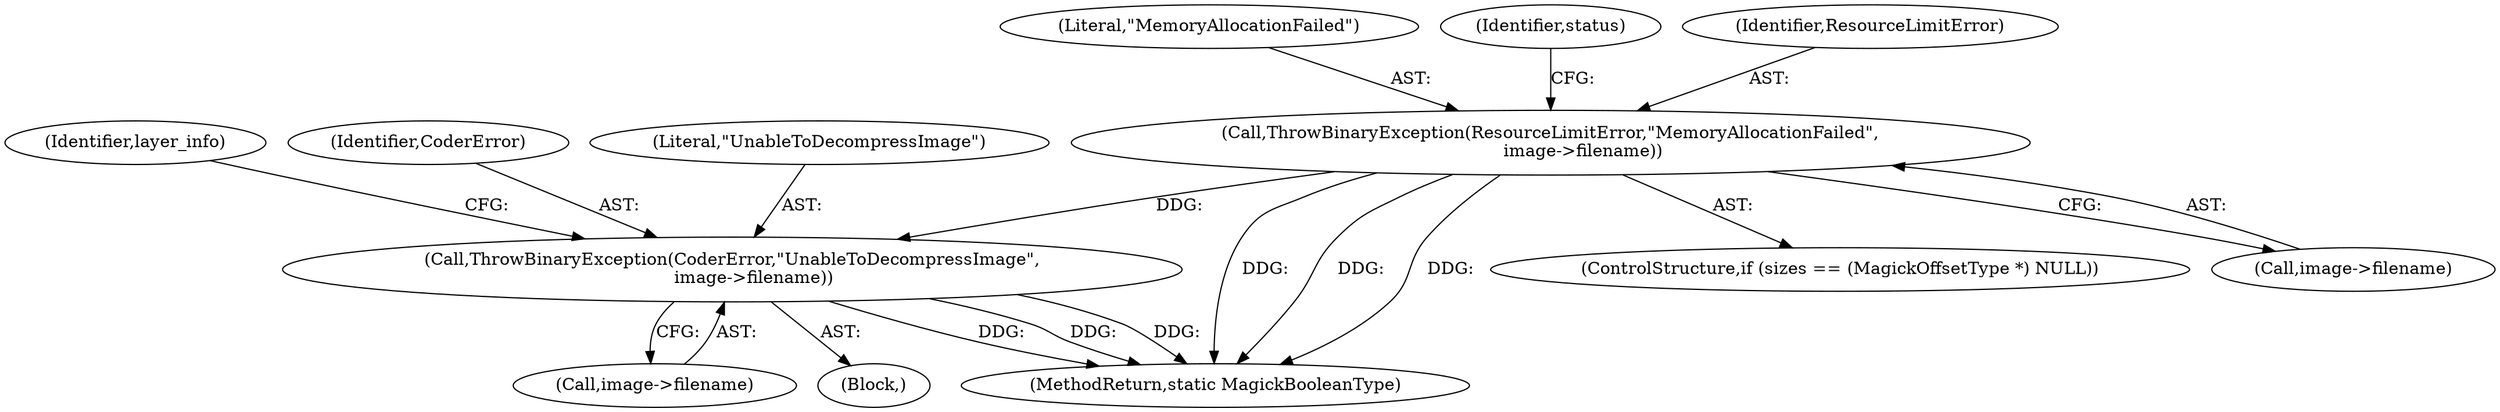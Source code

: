 digraph "0_ImageMagick_04a567494786d5bb50894fc8bb8fea0cf496bea8@pointer" {
"1000285" [label="(Call,ThrowBinaryException(ResourceLimitError,\"MemoryAllocationFailed\",\n            image->filename))"];
"1000380" [label="(Call,ThrowBinaryException(CoderError,\"UnableToDecompressImage\",\n        image->filename))"];
"1000287" [label="(Literal,\"MemoryAllocationFailed\")"];
"1000389" [label="(Identifier,layer_info)"];
"1000381" [label="(Identifier,CoderError)"];
"1000292" [label="(Identifier,status)"];
"1000285" [label="(Call,ThrowBinaryException(ResourceLimitError,\"MemoryAllocationFailed\",\n            image->filename))"];
"1000288" [label="(Call,image->filename)"];
"1000380" [label="(Call,ThrowBinaryException(CoderError,\"UnableToDecompressImage\",\n        image->filename))"];
"1000382" [label="(Literal,\"UnableToDecompressImage\")"];
"1000286" [label="(Identifier,ResourceLimitError)"];
"1000395" [label="(MethodReturn,static MagickBooleanType)"];
"1000279" [label="(ControlStructure,if (sizes == (MagickOffsetType *) NULL))"];
"1000383" [label="(Call,image->filename)"];
"1000371" [label="(Block,)"];
"1000285" -> "1000279"  [label="AST: "];
"1000285" -> "1000288"  [label="CFG: "];
"1000286" -> "1000285"  [label="AST: "];
"1000287" -> "1000285"  [label="AST: "];
"1000288" -> "1000285"  [label="AST: "];
"1000292" -> "1000285"  [label="CFG: "];
"1000285" -> "1000395"  [label="DDG: "];
"1000285" -> "1000395"  [label="DDG: "];
"1000285" -> "1000395"  [label="DDG: "];
"1000285" -> "1000380"  [label="DDG: "];
"1000380" -> "1000371"  [label="AST: "];
"1000380" -> "1000383"  [label="CFG: "];
"1000381" -> "1000380"  [label="AST: "];
"1000382" -> "1000380"  [label="AST: "];
"1000383" -> "1000380"  [label="AST: "];
"1000389" -> "1000380"  [label="CFG: "];
"1000380" -> "1000395"  [label="DDG: "];
"1000380" -> "1000395"  [label="DDG: "];
"1000380" -> "1000395"  [label="DDG: "];
}
